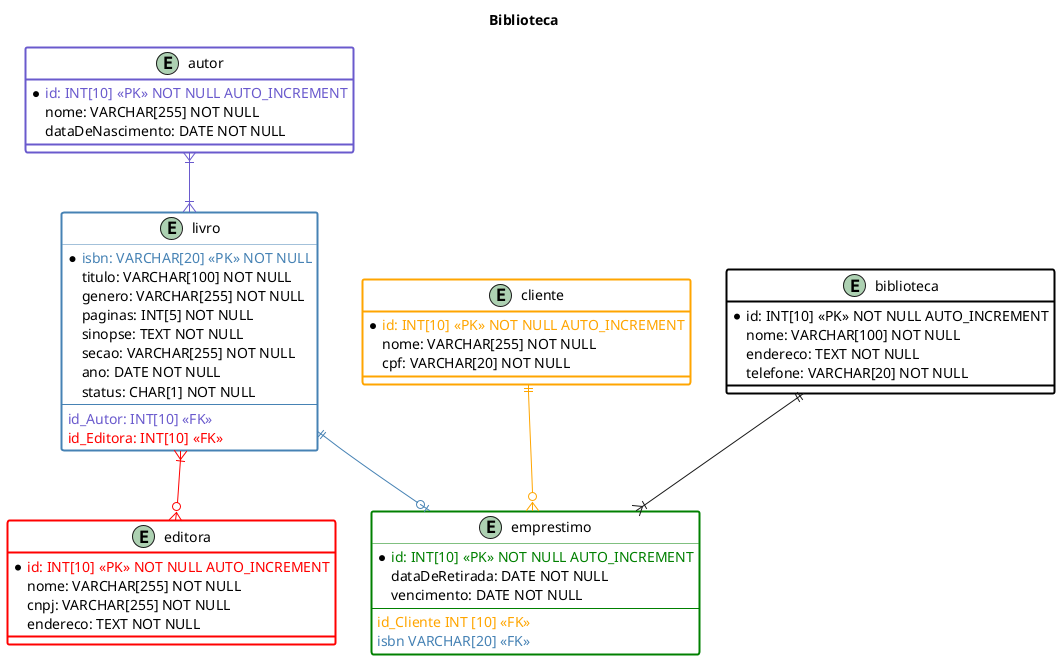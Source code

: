 @startuml biblioteca
title Biblioteca

entity livro #white;line.bold;line:SteelBlue{
    *<color: SteelBlue>isbn: VARCHAR[20] <<PK>> NOT NULL
    titulo: VARCHAR[100] NOT NULL
    genero: VARCHAR[255] NOT NULL
    paginas: INT[5] NOT NULL
    sinopse: TEXT NOT NULL
    secao: VARCHAR[255] NOT NULL
    ano: DATE NOT NULL
    status: CHAR[1] NOT NULL
    --
    <color: SlateBlue>id_Autor: INT[10] <<FK>>
    <color: Red>id_Editora: INT[10] <<FK>>
}

entity autor #white;line.bold;line:Slateblue{
    *<color: SlateBlue>id: INT[10] <<PK>> NOT NULL AUTO_INCREMENT
    nome: VARCHAR[255] NOT NULL
    dataDeNascimento: DATE NOT NULL
}

entity editora #white;line.bold;line:Red{
    *<color: Red>id: INT[10] <<PK>> NOT NULL AUTO_INCREMENT
    nome: VARCHAR[255] NOT NULL
    cnpj: VARCHAR[255] NOT NULL
    endereco: TEXT NOT NULL
}

entity emprestimo #white;line.bold;line:Green{
    *<color: Green>id: INT[10] <<PK>> NOT NULL AUTO_INCREMENT
    dataDeRetirada: DATE NOT NULL
    vencimento: DATE NOT NULL
    --
    <color: Orange>id_Cliente INT [10] <<FK>>
    <color: SteelBlue>isbn VARCHAR[20] <<FK>>
}

entity cliente #White;line.bold;line:Orange{
    *<color: Orange>id: INT[10] <<PK>> NOT NULL AUTO_INCREMENT
    nome: VARCHAR[255] NOT NULL
    cpf: VARCHAR[20] NOT NULL
}

entity biblioteca #white;line.bold;line:Black{
    *<color: Black>id: INT[10] <<PK>> NOT NULL AUTO_INCREMENT
    nome: VARCHAR[100] NOT NULL
    endereco: TEXT NOT NULL
    telefone: VARCHAR[20] NOT NULL

}

livro }|-[#SlateBlue]up-|{ autor
livro }|-[#Red]-o{ editora
livro ||-[#SteelBlue]-o| emprestimo
cliente ||-[#Orange]-o{ emprestimo
biblioteca ||--|{ emprestimo
@enduml